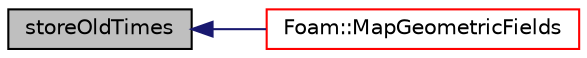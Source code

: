 digraph "storeOldTimes"
{
  bgcolor="transparent";
  edge [fontname="Helvetica",fontsize="10",labelfontname="Helvetica",labelfontsize="10"];
  node [fontname="Helvetica",fontsize="10",shape=record];
  rankdir="LR";
  Node1 [label="storeOldTimes",height=0.2,width=0.4,color="black", fillcolor="grey75", style="filled", fontcolor="black"];
  Node1 -> Node2 [dir="back",color="midnightblue",fontsize="10",style="solid",fontname="Helvetica"];
  Node2 [label="Foam::MapGeometricFields",height=0.2,width=0.4,color="red",URL="$a10887.html#a9d3ebd661138caaaf855b4f69a0999be",tooltip="Generic Geometric field mapper. "];
}
